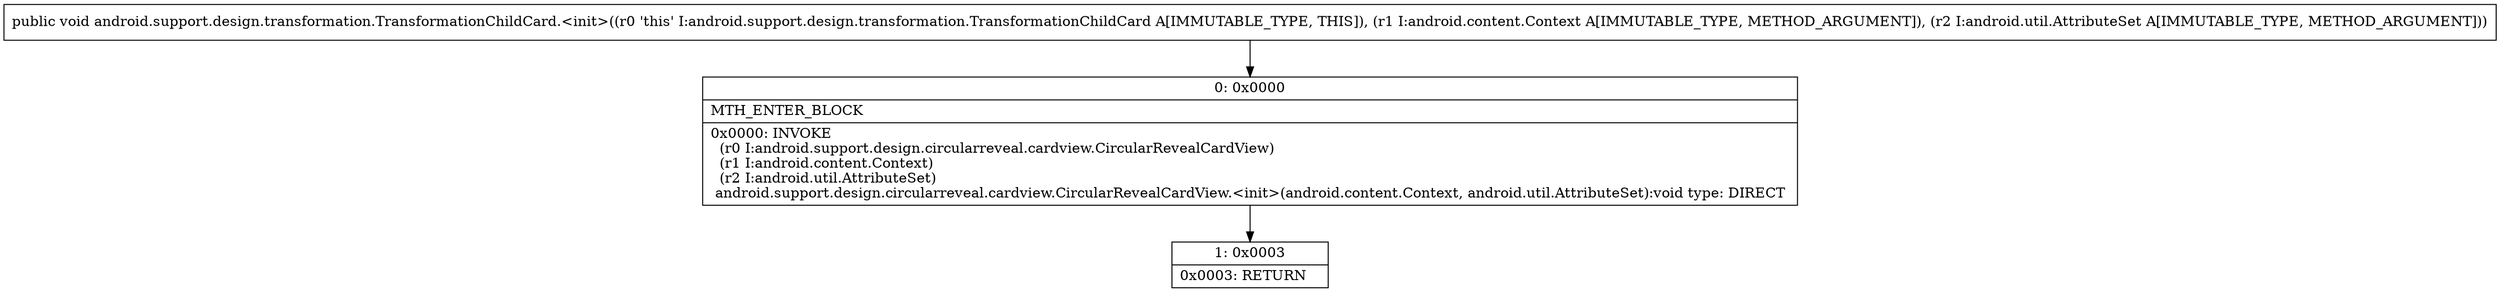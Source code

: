 digraph "CFG forandroid.support.design.transformation.TransformationChildCard.\<init\>(Landroid\/content\/Context;Landroid\/util\/AttributeSet;)V" {
Node_0 [shape=record,label="{0\:\ 0x0000|MTH_ENTER_BLOCK\l|0x0000: INVOKE  \l  (r0 I:android.support.design.circularreveal.cardview.CircularRevealCardView)\l  (r1 I:android.content.Context)\l  (r2 I:android.util.AttributeSet)\l android.support.design.circularreveal.cardview.CircularRevealCardView.\<init\>(android.content.Context, android.util.AttributeSet):void type: DIRECT \l}"];
Node_1 [shape=record,label="{1\:\ 0x0003|0x0003: RETURN   \l}"];
MethodNode[shape=record,label="{public void android.support.design.transformation.TransformationChildCard.\<init\>((r0 'this' I:android.support.design.transformation.TransformationChildCard A[IMMUTABLE_TYPE, THIS]), (r1 I:android.content.Context A[IMMUTABLE_TYPE, METHOD_ARGUMENT]), (r2 I:android.util.AttributeSet A[IMMUTABLE_TYPE, METHOD_ARGUMENT])) }"];
MethodNode -> Node_0;
Node_0 -> Node_1;
}

